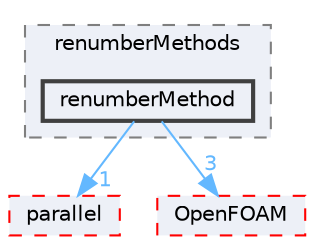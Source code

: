 digraph "src/renumber/renumberMethods/renumberMethod"
{
 // LATEX_PDF_SIZE
  bgcolor="transparent";
  edge [fontname=Helvetica,fontsize=10,labelfontname=Helvetica,labelfontsize=10];
  node [fontname=Helvetica,fontsize=10,shape=box,height=0.2,width=0.4];
  compound=true
  subgraph clusterdir_9e5805c39c1270dd5674b9b6b0d61546 {
    graph [ bgcolor="#edf0f7", pencolor="grey50", label="renumberMethods", fontname=Helvetica,fontsize=10 style="filled,dashed", URL="dir_9e5805c39c1270dd5674b9b6b0d61546.html",tooltip=""]
  dir_7e8cb84010c18ee64866a2dfba113969 [label="renumberMethod", fillcolor="#edf0f7", color="grey25", style="filled,bold", URL="dir_7e8cb84010c18ee64866a2dfba113969.html",tooltip=""];
  }
  dir_72b2b5518d1565784443265ec6729f79 [label="parallel", fillcolor="#edf0f7", color="red", style="filled,dashed", URL="dir_72b2b5518d1565784443265ec6729f79.html",tooltip=""];
  dir_c5473ff19b20e6ec4dfe5c310b3778a8 [label="OpenFOAM", fillcolor="#edf0f7", color="red", style="filled,dashed", URL="dir_c5473ff19b20e6ec4dfe5c310b3778a8.html",tooltip=""];
  dir_7e8cb84010c18ee64866a2dfba113969->dir_72b2b5518d1565784443265ec6729f79 [headlabel="1", labeldistance=1.5 headhref="dir_003323_002780.html" href="dir_003323_002780.html" color="steelblue1" fontcolor="steelblue1"];
  dir_7e8cb84010c18ee64866a2dfba113969->dir_c5473ff19b20e6ec4dfe5c310b3778a8 [headlabel="3", labeldistance=1.5 headhref="dir_003323_002695.html" href="dir_003323_002695.html" color="steelblue1" fontcolor="steelblue1"];
}
